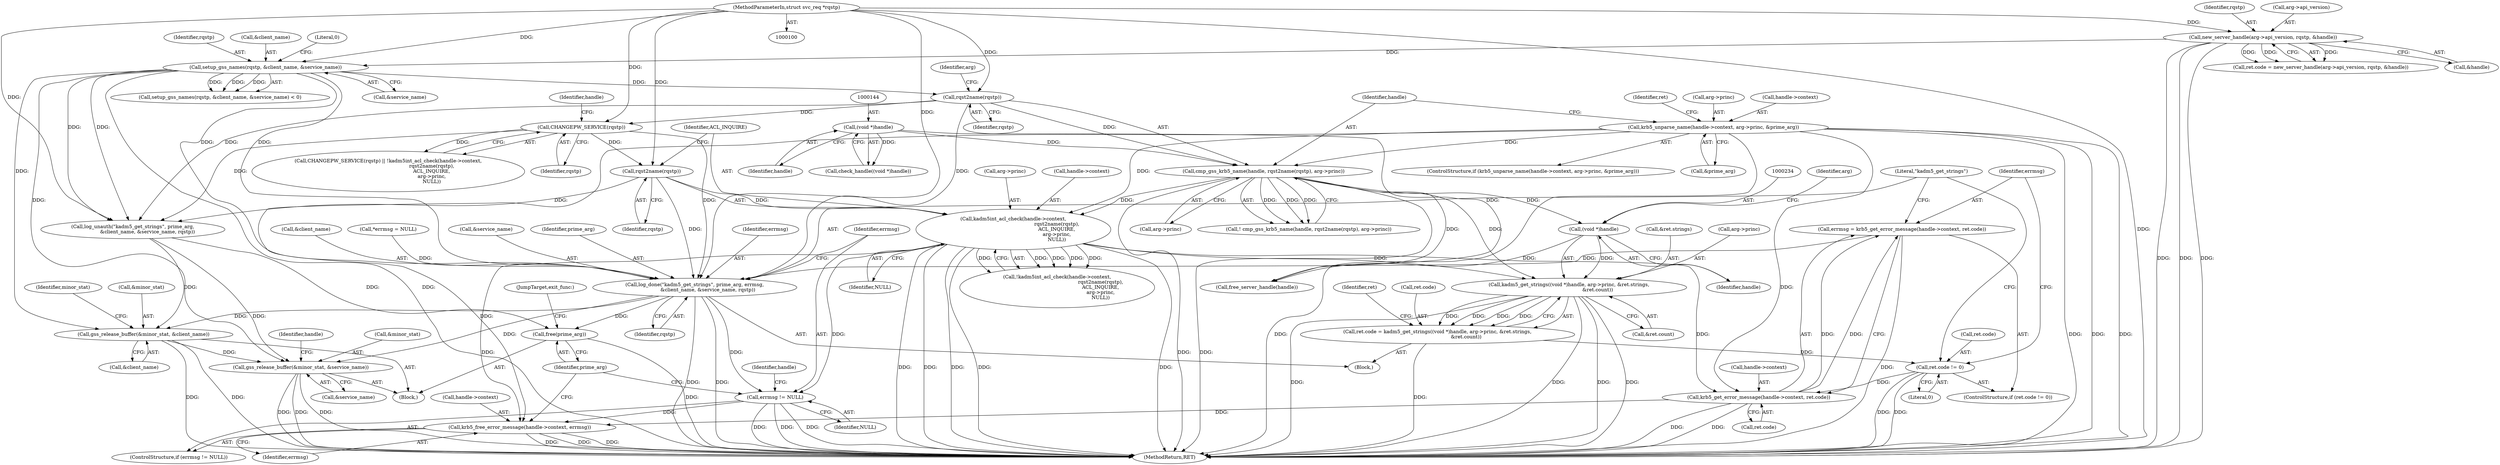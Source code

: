 digraph "0_krb5_83ed75feba32e46f736fcce0d96a0445f29b96c2_13@pointer" {
"1000253" [label="(Call,errmsg = krb5_get_error_message(handle->context, ret.code))"];
"1000255" [label="(Call,krb5_get_error_message(handle->context, ret.code))"];
"1000171" [label="(Call,krb5_unparse_name(handle->context, arg->princ, &prime_arg))"];
"1000201" [label="(Call,kadm5int_acl_check(handle->context,\n                                                        rqst2name(rqstp),\n                                                        ACL_INQUIRE,\n                                                        arg->princ,\n                                                        NULL))"];
"1000205" [label="(Call,rqst2name(rqstp))"];
"1000198" [label="(Call,CHANGEPW_SERVICE(rqstp))"];
"1000192" [label="(Call,rqst2name(rqstp))"];
"1000156" [label="(Call,setup_gss_names(rqstp, &client_name, &service_name))"];
"1000129" [label="(Call,new_server_handle(arg->api_version, rqstp, &handle))"];
"1000102" [label="(MethodParameterIn,struct svc_req *rqstp)"];
"1000190" [label="(Call,cmp_gss_krb5_name(handle, rqst2name(rqstp), arg->princ))"];
"1000143" [label="(Call,(void *)handle)"];
"1000248" [label="(Call,ret.code != 0)"];
"1000228" [label="(Call,ret.code = kadm5_get_strings((void *)handle, arg->princ, &ret.strings,\n                                     &ret.count))"];
"1000232" [label="(Call,kadm5_get_strings((void *)handle, arg->princ, &ret.strings,\n                                     &ret.count))"];
"1000233" [label="(Call,(void *)handle)"];
"1000262" [label="(Call,log_done(\"kadm5_get_strings\", prime_arg, errmsg,\n                 &client_name, &service_name, rqstp))"];
"1000272" [label="(Call,errmsg != NULL)"];
"1000275" [label="(Call,krb5_free_error_message(handle->context, errmsg))"];
"1000280" [label="(Call,free(prime_arg))"];
"1000283" [label="(Call,gss_release_buffer(&minor_stat, &client_name))"];
"1000288" [label="(Call,gss_release_buffer(&minor_stat, &service_name))"];
"1000263" [label="(Literal,\"kadm5_get_strings\")"];
"1000274" [label="(Identifier,NULL)"];
"1000249" [label="(Call,ret.code)"];
"1000272" [label="(Call,errmsg != NULL)"];
"1000156" [label="(Call,setup_gss_names(rqstp, &client_name, &service_name))"];
"1000191" [label="(Identifier,handle)"];
"1000250" [label="(Identifier,ret)"];
"1000280" [label="(Call,free(prime_arg))"];
"1000199" [label="(Identifier,rqstp)"];
"1000232" [label="(Call,kadm5_get_strings((void *)handle, arg->princ, &ret.strings,\n                                     &ret.count))"];
"1000266" [label="(Call,&client_name)"];
"1000192" [label="(Call,rqst2name(rqstp))"];
"1000125" [label="(Call,ret.code = new_server_handle(arg->api_version, rqstp, &handle))"];
"1000229" [label="(Call,ret.code)"];
"1000291" [label="(Call,&service_name)"];
"1000143" [label="(Call,(void *)handle)"];
"1000275" [label="(Call,krb5_free_error_message(handle->context, errmsg))"];
"1000281" [label="(Identifier,prime_arg)"];
"1000254" [label="(Identifier,errmsg)"];
"1000134" [label="(Call,&handle)"];
"1000239" [label="(Call,&ret.strings)"];
"1000282" [label="(JumpTarget,exit_func:)"];
"1000270" [label="(Identifier,rqstp)"];
"1000172" [label="(Call,handle->context)"];
"1000183" [label="(Identifier,ret)"];
"1000228" [label="(Call,ret.code = kadm5_get_strings((void *)handle, arg->princ, &ret.strings,\n                                     &ret.count))"];
"1000293" [label="(Call,free_server_handle(handle))"];
"1000288" [label="(Call,gss_release_buffer(&minor_stat, &service_name))"];
"1000243" [label="(Call,&ret.count)"];
"1000142" [label="(Call,check_handle((void *)handle))"];
"1000294" [label="(Identifier,handle)"];
"1000277" [label="(Identifier,handle)"];
"1000286" [label="(Call,&client_name)"];
"1000211" [label="(Identifier,NULL)"];
"1000203" [label="(Identifier,handle)"];
"1000170" [label="(ControlStructure,if (krb5_unparse_name(handle->context, arg->princ, &prime_arg)))"];
"1000236" [label="(Call,arg->princ)"];
"1000283" [label="(Call,gss_release_buffer(&minor_stat, &client_name))"];
"1000205" [label="(Call,rqst2name(rqstp))"];
"1000290" [label="(Identifier,minor_stat)"];
"1000190" [label="(Call,cmp_gss_krb5_name(handle, rqst2name(rqstp), arg->princ))"];
"1000233" [label="(Call,(void *)handle)"];
"1000284" [label="(Call,&minor_stat)"];
"1000259" [label="(Call,ret.code)"];
"1000207" [label="(Identifier,ACL_INQUIRE)"];
"1000235" [label="(Identifier,handle)"];
"1000237" [label="(Identifier,arg)"];
"1000298" [label="(MethodReturn,RET)"];
"1000117" [label="(Call,*errmsg = NULL)"];
"1000160" [label="(Call,&service_name)"];
"1000268" [label="(Call,&service_name)"];
"1000157" [label="(Identifier,rqstp)"];
"1000129" [label="(Call,new_server_handle(arg->api_version, rqstp, &handle))"];
"1000103" [label="(Block,)"];
"1000158" [label="(Call,&client_name)"];
"1000201" [label="(Call,kadm5int_acl_check(handle->context,\n                                                        rqst2name(rqstp),\n                                                        ACL_INQUIRE,\n                                                        arg->princ,\n                                                        NULL))"];
"1000279" [label="(Identifier,errmsg)"];
"1000130" [label="(Call,arg->api_version)"];
"1000189" [label="(Call,! cmp_gss_krb5_name(handle, rqst2name(rqstp), arg->princ))"];
"1000247" [label="(ControlStructure,if (ret.code != 0))"];
"1000256" [label="(Call,handle->context)"];
"1000200" [label="(Call,!kadm5int_acl_check(handle->context,\n                                                        rqst2name(rqstp),\n                                                        ACL_INQUIRE,\n                                                        arg->princ,\n                                                        NULL))"];
"1000264" [label="(Identifier,prime_arg)"];
"1000206" [label="(Identifier,rqstp)"];
"1000195" [label="(Identifier,arg)"];
"1000218" [label="(Call,log_unauth(\"kadm5_get_strings\", prime_arg,\n                   &client_name, &service_name, rqstp))"];
"1000253" [label="(Call,errmsg = krb5_get_error_message(handle->context, ret.code))"];
"1000202" [label="(Call,handle->context)"];
"1000248" [label="(Call,ret.code != 0)"];
"1000198" [label="(Call,CHANGEPW_SERVICE(rqstp))"];
"1000197" [label="(Call,CHANGEPW_SERVICE(rqstp) || !kadm5int_acl_check(handle->context,\n                                                        rqst2name(rqstp),\n                                                        ACL_INQUIRE,\n                                                        arg->princ,\n                                                        NULL))"];
"1000273" [label="(Identifier,errmsg)"];
"1000265" [label="(Identifier,errmsg)"];
"1000175" [label="(Call,arg->princ)"];
"1000162" [label="(Literal,0)"];
"1000155" [label="(Call,setup_gss_names(rqstp, &client_name, &service_name) < 0)"];
"1000194" [label="(Call,arg->princ)"];
"1000271" [label="(ControlStructure,if (errmsg != NULL))"];
"1000262" [label="(Call,log_done(\"kadm5_get_strings\", prime_arg, errmsg,\n                 &client_name, &service_name, rqstp))"];
"1000133" [label="(Identifier,rqstp)"];
"1000102" [label="(MethodParameterIn,struct svc_req *rqstp)"];
"1000289" [label="(Call,&minor_stat)"];
"1000178" [label="(Call,&prime_arg)"];
"1000208" [label="(Call,arg->princ)"];
"1000227" [label="(Block,)"];
"1000145" [label="(Identifier,handle)"];
"1000193" [label="(Identifier,rqstp)"];
"1000252" [label="(Literal,0)"];
"1000276" [label="(Call,handle->context)"];
"1000171" [label="(Call,krb5_unparse_name(handle->context, arg->princ, &prime_arg))"];
"1000255" [label="(Call,krb5_get_error_message(handle->context, ret.code))"];
"1000253" -> "1000247"  [label="AST: "];
"1000253" -> "1000255"  [label="CFG: "];
"1000254" -> "1000253"  [label="AST: "];
"1000255" -> "1000253"  [label="AST: "];
"1000263" -> "1000253"  [label="CFG: "];
"1000253" -> "1000298"  [label="DDG: "];
"1000255" -> "1000253"  [label="DDG: "];
"1000255" -> "1000253"  [label="DDG: "];
"1000253" -> "1000262"  [label="DDG: "];
"1000255" -> "1000259"  [label="CFG: "];
"1000256" -> "1000255"  [label="AST: "];
"1000259" -> "1000255"  [label="AST: "];
"1000255" -> "1000298"  [label="DDG: "];
"1000255" -> "1000298"  [label="DDG: "];
"1000171" -> "1000255"  [label="DDG: "];
"1000201" -> "1000255"  [label="DDG: "];
"1000248" -> "1000255"  [label="DDG: "];
"1000255" -> "1000275"  [label="DDG: "];
"1000171" -> "1000170"  [label="AST: "];
"1000171" -> "1000178"  [label="CFG: "];
"1000172" -> "1000171"  [label="AST: "];
"1000175" -> "1000171"  [label="AST: "];
"1000178" -> "1000171"  [label="AST: "];
"1000183" -> "1000171"  [label="CFG: "];
"1000191" -> "1000171"  [label="CFG: "];
"1000171" -> "1000298"  [label="DDG: "];
"1000171" -> "1000298"  [label="DDG: "];
"1000171" -> "1000298"  [label="DDG: "];
"1000171" -> "1000298"  [label="DDG: "];
"1000171" -> "1000190"  [label="DDG: "];
"1000171" -> "1000201"  [label="DDG: "];
"1000171" -> "1000275"  [label="DDG: "];
"1000201" -> "1000200"  [label="AST: "];
"1000201" -> "1000211"  [label="CFG: "];
"1000202" -> "1000201"  [label="AST: "];
"1000205" -> "1000201"  [label="AST: "];
"1000207" -> "1000201"  [label="AST: "];
"1000208" -> "1000201"  [label="AST: "];
"1000211" -> "1000201"  [label="AST: "];
"1000200" -> "1000201"  [label="CFG: "];
"1000201" -> "1000298"  [label="DDG: "];
"1000201" -> "1000298"  [label="DDG: "];
"1000201" -> "1000298"  [label="DDG: "];
"1000201" -> "1000298"  [label="DDG: "];
"1000201" -> "1000298"  [label="DDG: "];
"1000201" -> "1000200"  [label="DDG: "];
"1000201" -> "1000200"  [label="DDG: "];
"1000201" -> "1000200"  [label="DDG: "];
"1000201" -> "1000200"  [label="DDG: "];
"1000201" -> "1000200"  [label="DDG: "];
"1000205" -> "1000201"  [label="DDG: "];
"1000190" -> "1000201"  [label="DDG: "];
"1000201" -> "1000232"  [label="DDG: "];
"1000201" -> "1000272"  [label="DDG: "];
"1000201" -> "1000275"  [label="DDG: "];
"1000205" -> "1000206"  [label="CFG: "];
"1000206" -> "1000205"  [label="AST: "];
"1000207" -> "1000205"  [label="CFG: "];
"1000198" -> "1000205"  [label="DDG: "];
"1000102" -> "1000205"  [label="DDG: "];
"1000205" -> "1000218"  [label="DDG: "];
"1000205" -> "1000262"  [label="DDG: "];
"1000198" -> "1000197"  [label="AST: "];
"1000198" -> "1000199"  [label="CFG: "];
"1000199" -> "1000198"  [label="AST: "];
"1000203" -> "1000198"  [label="CFG: "];
"1000197" -> "1000198"  [label="CFG: "];
"1000198" -> "1000197"  [label="DDG: "];
"1000192" -> "1000198"  [label="DDG: "];
"1000102" -> "1000198"  [label="DDG: "];
"1000198" -> "1000218"  [label="DDG: "];
"1000198" -> "1000262"  [label="DDG: "];
"1000192" -> "1000190"  [label="AST: "];
"1000192" -> "1000193"  [label="CFG: "];
"1000193" -> "1000192"  [label="AST: "];
"1000195" -> "1000192"  [label="CFG: "];
"1000192" -> "1000190"  [label="DDG: "];
"1000156" -> "1000192"  [label="DDG: "];
"1000102" -> "1000192"  [label="DDG: "];
"1000192" -> "1000218"  [label="DDG: "];
"1000192" -> "1000262"  [label="DDG: "];
"1000156" -> "1000155"  [label="AST: "];
"1000156" -> "1000160"  [label="CFG: "];
"1000157" -> "1000156"  [label="AST: "];
"1000158" -> "1000156"  [label="AST: "];
"1000160" -> "1000156"  [label="AST: "];
"1000162" -> "1000156"  [label="CFG: "];
"1000156" -> "1000298"  [label="DDG: "];
"1000156" -> "1000155"  [label="DDG: "];
"1000156" -> "1000155"  [label="DDG: "];
"1000156" -> "1000155"  [label="DDG: "];
"1000129" -> "1000156"  [label="DDG: "];
"1000102" -> "1000156"  [label="DDG: "];
"1000156" -> "1000218"  [label="DDG: "];
"1000156" -> "1000218"  [label="DDG: "];
"1000156" -> "1000262"  [label="DDG: "];
"1000156" -> "1000262"  [label="DDG: "];
"1000156" -> "1000283"  [label="DDG: "];
"1000156" -> "1000288"  [label="DDG: "];
"1000129" -> "1000125"  [label="AST: "];
"1000129" -> "1000134"  [label="CFG: "];
"1000130" -> "1000129"  [label="AST: "];
"1000133" -> "1000129"  [label="AST: "];
"1000134" -> "1000129"  [label="AST: "];
"1000125" -> "1000129"  [label="CFG: "];
"1000129" -> "1000298"  [label="DDG: "];
"1000129" -> "1000298"  [label="DDG: "];
"1000129" -> "1000298"  [label="DDG: "];
"1000129" -> "1000125"  [label="DDG: "];
"1000129" -> "1000125"  [label="DDG: "];
"1000129" -> "1000125"  [label="DDG: "];
"1000102" -> "1000129"  [label="DDG: "];
"1000102" -> "1000100"  [label="AST: "];
"1000102" -> "1000298"  [label="DDG: "];
"1000102" -> "1000218"  [label="DDG: "];
"1000102" -> "1000262"  [label="DDG: "];
"1000190" -> "1000189"  [label="AST: "];
"1000190" -> "1000194"  [label="CFG: "];
"1000191" -> "1000190"  [label="AST: "];
"1000194" -> "1000190"  [label="AST: "];
"1000189" -> "1000190"  [label="CFG: "];
"1000190" -> "1000298"  [label="DDG: "];
"1000190" -> "1000298"  [label="DDG: "];
"1000190" -> "1000189"  [label="DDG: "];
"1000190" -> "1000189"  [label="DDG: "];
"1000190" -> "1000189"  [label="DDG: "];
"1000143" -> "1000190"  [label="DDG: "];
"1000190" -> "1000233"  [label="DDG: "];
"1000190" -> "1000232"  [label="DDG: "];
"1000190" -> "1000293"  [label="DDG: "];
"1000143" -> "1000142"  [label="AST: "];
"1000143" -> "1000145"  [label="CFG: "];
"1000144" -> "1000143"  [label="AST: "];
"1000145" -> "1000143"  [label="AST: "];
"1000142" -> "1000143"  [label="CFG: "];
"1000143" -> "1000142"  [label="DDG: "];
"1000143" -> "1000293"  [label="DDG: "];
"1000248" -> "1000247"  [label="AST: "];
"1000248" -> "1000252"  [label="CFG: "];
"1000249" -> "1000248"  [label="AST: "];
"1000252" -> "1000248"  [label="AST: "];
"1000254" -> "1000248"  [label="CFG: "];
"1000263" -> "1000248"  [label="CFG: "];
"1000248" -> "1000298"  [label="DDG: "];
"1000248" -> "1000298"  [label="DDG: "];
"1000228" -> "1000248"  [label="DDG: "];
"1000228" -> "1000227"  [label="AST: "];
"1000228" -> "1000232"  [label="CFG: "];
"1000229" -> "1000228"  [label="AST: "];
"1000232" -> "1000228"  [label="AST: "];
"1000250" -> "1000228"  [label="CFG: "];
"1000228" -> "1000298"  [label="DDG: "];
"1000232" -> "1000228"  [label="DDG: "];
"1000232" -> "1000228"  [label="DDG: "];
"1000232" -> "1000228"  [label="DDG: "];
"1000232" -> "1000228"  [label="DDG: "];
"1000232" -> "1000243"  [label="CFG: "];
"1000233" -> "1000232"  [label="AST: "];
"1000236" -> "1000232"  [label="AST: "];
"1000239" -> "1000232"  [label="AST: "];
"1000243" -> "1000232"  [label="AST: "];
"1000232" -> "1000298"  [label="DDG: "];
"1000232" -> "1000298"  [label="DDG: "];
"1000232" -> "1000298"  [label="DDG: "];
"1000232" -> "1000298"  [label="DDG: "];
"1000233" -> "1000232"  [label="DDG: "];
"1000233" -> "1000235"  [label="CFG: "];
"1000234" -> "1000233"  [label="AST: "];
"1000235" -> "1000233"  [label="AST: "];
"1000237" -> "1000233"  [label="CFG: "];
"1000233" -> "1000293"  [label="DDG: "];
"1000262" -> "1000227"  [label="AST: "];
"1000262" -> "1000270"  [label="CFG: "];
"1000263" -> "1000262"  [label="AST: "];
"1000264" -> "1000262"  [label="AST: "];
"1000265" -> "1000262"  [label="AST: "];
"1000266" -> "1000262"  [label="AST: "];
"1000268" -> "1000262"  [label="AST: "];
"1000270" -> "1000262"  [label="AST: "];
"1000273" -> "1000262"  [label="CFG: "];
"1000262" -> "1000298"  [label="DDG: "];
"1000262" -> "1000298"  [label="DDG: "];
"1000117" -> "1000262"  [label="DDG: "];
"1000262" -> "1000272"  [label="DDG: "];
"1000262" -> "1000280"  [label="DDG: "];
"1000262" -> "1000283"  [label="DDG: "];
"1000262" -> "1000288"  [label="DDG: "];
"1000272" -> "1000271"  [label="AST: "];
"1000272" -> "1000274"  [label="CFG: "];
"1000273" -> "1000272"  [label="AST: "];
"1000274" -> "1000272"  [label="AST: "];
"1000277" -> "1000272"  [label="CFG: "];
"1000281" -> "1000272"  [label="CFG: "];
"1000272" -> "1000298"  [label="DDG: "];
"1000272" -> "1000298"  [label="DDG: "];
"1000272" -> "1000298"  [label="DDG: "];
"1000272" -> "1000275"  [label="DDG: "];
"1000275" -> "1000271"  [label="AST: "];
"1000275" -> "1000279"  [label="CFG: "];
"1000276" -> "1000275"  [label="AST: "];
"1000279" -> "1000275"  [label="AST: "];
"1000281" -> "1000275"  [label="CFG: "];
"1000275" -> "1000298"  [label="DDG: "];
"1000275" -> "1000298"  [label="DDG: "];
"1000275" -> "1000298"  [label="DDG: "];
"1000280" -> "1000103"  [label="AST: "];
"1000280" -> "1000281"  [label="CFG: "];
"1000281" -> "1000280"  [label="AST: "];
"1000282" -> "1000280"  [label="CFG: "];
"1000280" -> "1000298"  [label="DDG: "];
"1000218" -> "1000280"  [label="DDG: "];
"1000283" -> "1000103"  [label="AST: "];
"1000283" -> "1000286"  [label="CFG: "];
"1000284" -> "1000283"  [label="AST: "];
"1000286" -> "1000283"  [label="AST: "];
"1000290" -> "1000283"  [label="CFG: "];
"1000283" -> "1000298"  [label="DDG: "];
"1000283" -> "1000298"  [label="DDG: "];
"1000218" -> "1000283"  [label="DDG: "];
"1000283" -> "1000288"  [label="DDG: "];
"1000288" -> "1000103"  [label="AST: "];
"1000288" -> "1000291"  [label="CFG: "];
"1000289" -> "1000288"  [label="AST: "];
"1000291" -> "1000288"  [label="AST: "];
"1000294" -> "1000288"  [label="CFG: "];
"1000288" -> "1000298"  [label="DDG: "];
"1000288" -> "1000298"  [label="DDG: "];
"1000288" -> "1000298"  [label="DDG: "];
"1000218" -> "1000288"  [label="DDG: "];
}
